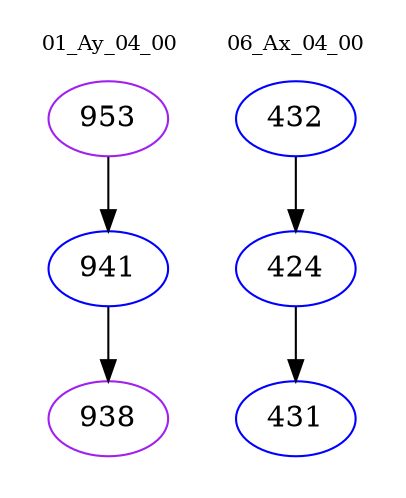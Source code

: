 digraph{
subgraph cluster_0 {
color = white
label = "01_Ay_04_00";
fontsize=10;
T0_953 [label="953", color="purple"]
T0_953 -> T0_941 [color="black"]
T0_941 [label="941", color="blue"]
T0_941 -> T0_938 [color="black"]
T0_938 [label="938", color="purple"]
}
subgraph cluster_1 {
color = white
label = "06_Ax_04_00";
fontsize=10;
T1_432 [label="432", color="blue"]
T1_432 -> T1_424 [color="black"]
T1_424 [label="424", color="blue"]
T1_424 -> T1_431 [color="black"]
T1_431 [label="431", color="blue"]
}
}
